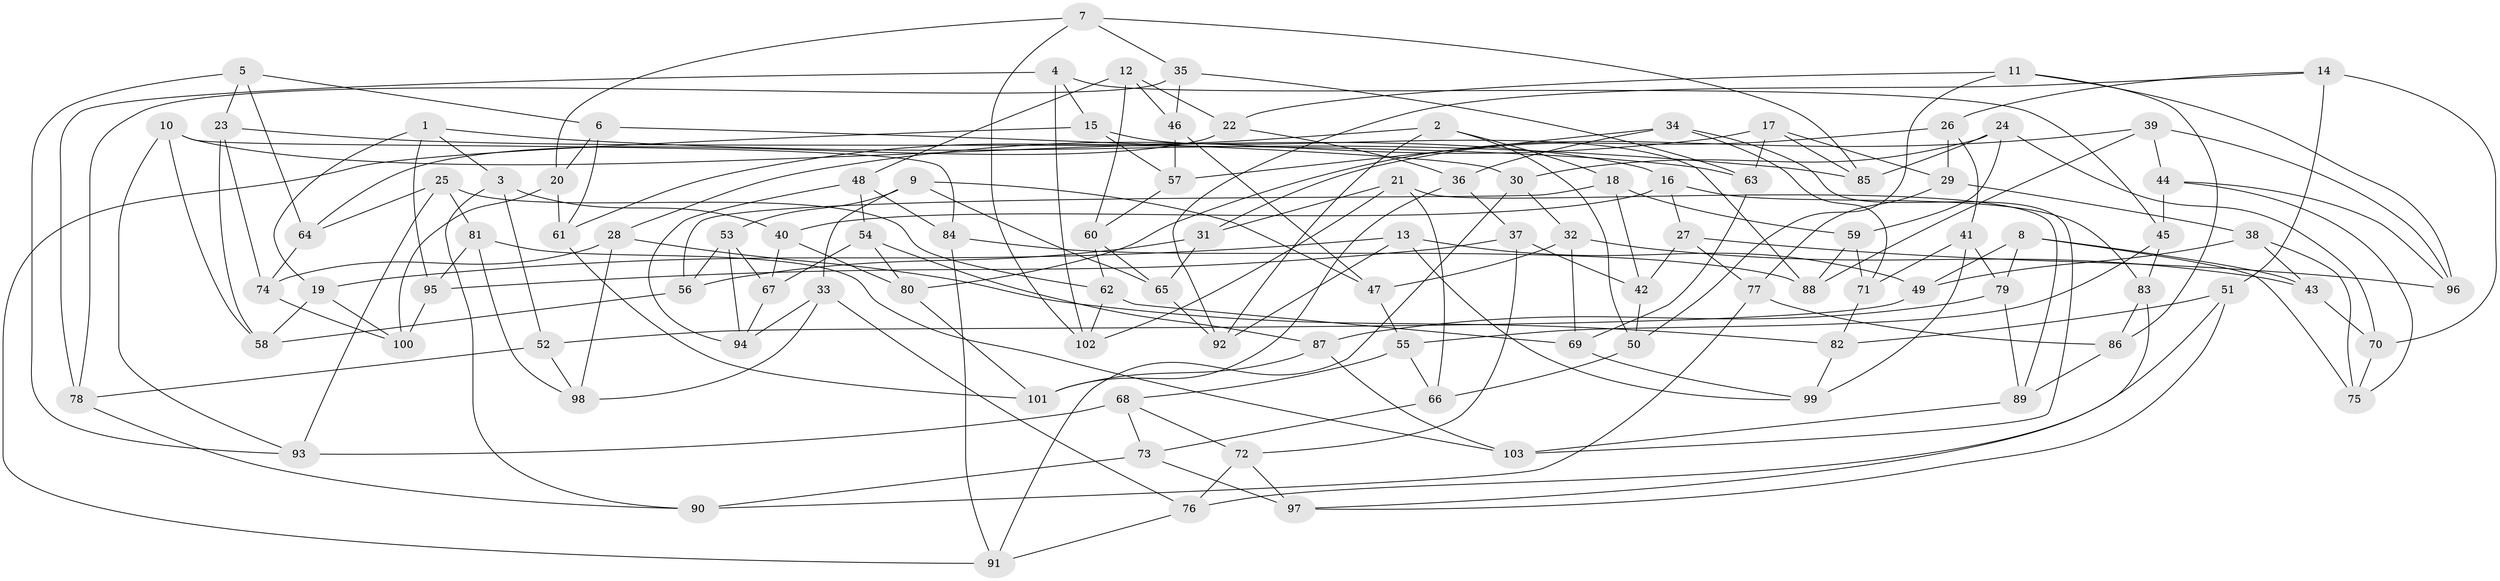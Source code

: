 // Generated by graph-tools (version 1.1) at 2025/11/02/27/25 16:11:49]
// undirected, 103 vertices, 206 edges
graph export_dot {
graph [start="1"]
  node [color=gray90,style=filled];
  1;
  2;
  3;
  4;
  5;
  6;
  7;
  8;
  9;
  10;
  11;
  12;
  13;
  14;
  15;
  16;
  17;
  18;
  19;
  20;
  21;
  22;
  23;
  24;
  25;
  26;
  27;
  28;
  29;
  30;
  31;
  32;
  33;
  34;
  35;
  36;
  37;
  38;
  39;
  40;
  41;
  42;
  43;
  44;
  45;
  46;
  47;
  48;
  49;
  50;
  51;
  52;
  53;
  54;
  55;
  56;
  57;
  58;
  59;
  60;
  61;
  62;
  63;
  64;
  65;
  66;
  67;
  68;
  69;
  70;
  71;
  72;
  73;
  74;
  75;
  76;
  77;
  78;
  79;
  80;
  81;
  82;
  83;
  84;
  85;
  86;
  87;
  88;
  89;
  90;
  91;
  92;
  93;
  94;
  95;
  96;
  97;
  98;
  99;
  100;
  101;
  102;
  103;
  1 -- 19;
  1 -- 95;
  1 -- 3;
  1 -- 85;
  2 -- 18;
  2 -- 92;
  2 -- 61;
  2 -- 50;
  3 -- 90;
  3 -- 52;
  3 -- 40;
  4 -- 45;
  4 -- 102;
  4 -- 78;
  4 -- 15;
  5 -- 23;
  5 -- 64;
  5 -- 93;
  5 -- 6;
  6 -- 30;
  6 -- 61;
  6 -- 20;
  7 -- 85;
  7 -- 35;
  7 -- 102;
  7 -- 20;
  8 -- 75;
  8 -- 49;
  8 -- 43;
  8 -- 79;
  9 -- 33;
  9 -- 65;
  9 -- 47;
  9 -- 53;
  10 -- 58;
  10 -- 16;
  10 -- 84;
  10 -- 93;
  11 -- 96;
  11 -- 86;
  11 -- 50;
  11 -- 22;
  12 -- 48;
  12 -- 60;
  12 -- 22;
  12 -- 46;
  13 -- 19;
  13 -- 92;
  13 -- 49;
  13 -- 99;
  14 -- 70;
  14 -- 92;
  14 -- 51;
  14 -- 26;
  15 -- 91;
  15 -- 88;
  15 -- 57;
  16 -- 27;
  16 -- 83;
  16 -- 40;
  17 -- 28;
  17 -- 29;
  17 -- 85;
  17 -- 63;
  18 -- 42;
  18 -- 59;
  18 -- 56;
  19 -- 100;
  19 -- 58;
  20 -- 61;
  20 -- 100;
  21 -- 102;
  21 -- 31;
  21 -- 89;
  21 -- 66;
  22 -- 64;
  22 -- 36;
  23 -- 74;
  23 -- 58;
  23 -- 63;
  24 -- 59;
  24 -- 70;
  24 -- 85;
  24 -- 30;
  25 -- 81;
  25 -- 93;
  25 -- 62;
  25 -- 64;
  26 -- 29;
  26 -- 31;
  26 -- 41;
  27 -- 42;
  27 -- 77;
  27 -- 96;
  28 -- 82;
  28 -- 98;
  28 -- 74;
  29 -- 77;
  29 -- 38;
  30 -- 32;
  30 -- 91;
  31 -- 56;
  31 -- 65;
  32 -- 69;
  32 -- 43;
  32 -- 47;
  33 -- 98;
  33 -- 76;
  33 -- 94;
  34 -- 57;
  34 -- 36;
  34 -- 71;
  34 -- 103;
  35 -- 63;
  35 -- 78;
  35 -- 46;
  36 -- 37;
  36 -- 101;
  37 -- 42;
  37 -- 95;
  37 -- 72;
  38 -- 49;
  38 -- 43;
  38 -- 75;
  39 -- 80;
  39 -- 88;
  39 -- 96;
  39 -- 44;
  40 -- 80;
  40 -- 67;
  41 -- 71;
  41 -- 79;
  41 -- 99;
  42 -- 50;
  43 -- 70;
  44 -- 45;
  44 -- 96;
  44 -- 75;
  45 -- 83;
  45 -- 55;
  46 -- 47;
  46 -- 57;
  47 -- 55;
  48 -- 84;
  48 -- 54;
  48 -- 94;
  49 -- 52;
  50 -- 66;
  51 -- 82;
  51 -- 76;
  51 -- 97;
  52 -- 98;
  52 -- 78;
  53 -- 67;
  53 -- 94;
  53 -- 56;
  54 -- 67;
  54 -- 87;
  54 -- 80;
  55 -- 68;
  55 -- 66;
  56 -- 58;
  57 -- 60;
  59 -- 71;
  59 -- 88;
  60 -- 65;
  60 -- 62;
  61 -- 101;
  62 -- 102;
  62 -- 69;
  63 -- 69;
  64 -- 74;
  65 -- 92;
  66 -- 73;
  67 -- 94;
  68 -- 93;
  68 -- 73;
  68 -- 72;
  69 -- 99;
  70 -- 75;
  71 -- 82;
  72 -- 97;
  72 -- 76;
  73 -- 97;
  73 -- 90;
  74 -- 100;
  76 -- 91;
  77 -- 86;
  77 -- 90;
  78 -- 90;
  79 -- 89;
  79 -- 87;
  80 -- 101;
  81 -- 103;
  81 -- 98;
  81 -- 95;
  82 -- 99;
  83 -- 86;
  83 -- 97;
  84 -- 91;
  84 -- 88;
  86 -- 89;
  87 -- 101;
  87 -- 103;
  89 -- 103;
  95 -- 100;
}
